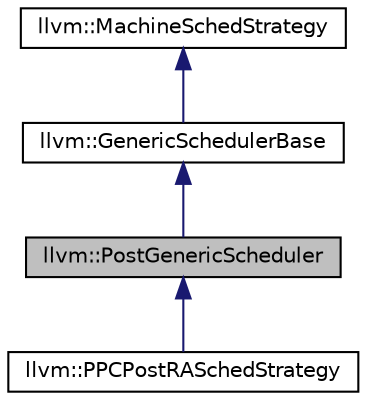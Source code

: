 digraph "llvm::PostGenericScheduler"
{
 // LATEX_PDF_SIZE
  bgcolor="transparent";
  edge [fontname="Helvetica",fontsize="10",labelfontname="Helvetica",labelfontsize="10"];
  node [fontname="Helvetica",fontsize="10",shape="box"];
  Node1 [label="llvm::PostGenericScheduler",height=0.2,width=0.4,color="black", fillcolor="grey75", style="filled", fontcolor="black",tooltip="PostGenericScheduler - Interface to the scheduling algorithm used by ScheduleDAGMI."];
  Node2 -> Node1 [dir="back",color="midnightblue",fontsize="10",style="solid",fontname="Helvetica"];
  Node2 [label="llvm::GenericSchedulerBase",height=0.2,width=0.4,color="black",URL="$classllvm_1_1GenericSchedulerBase.html",tooltip="Base class for GenericScheduler."];
  Node3 -> Node2 [dir="back",color="midnightblue",fontsize="10",style="solid",fontname="Helvetica"];
  Node3 [label="llvm::MachineSchedStrategy",height=0.2,width=0.4,color="black",URL="$classllvm_1_1MachineSchedStrategy.html",tooltip="MachineSchedStrategy - Interface to the scheduling algorithm used by ScheduleDAGMI."];
  Node1 -> Node4 [dir="back",color="midnightblue",fontsize="10",style="solid",fontname="Helvetica"];
  Node4 [label="llvm::PPCPostRASchedStrategy",height=0.2,width=0.4,color="black",URL="$classllvm_1_1PPCPostRASchedStrategy.html",tooltip="A MachineSchedStrategy implementation for PowerPC post RA scheduling."];
}
